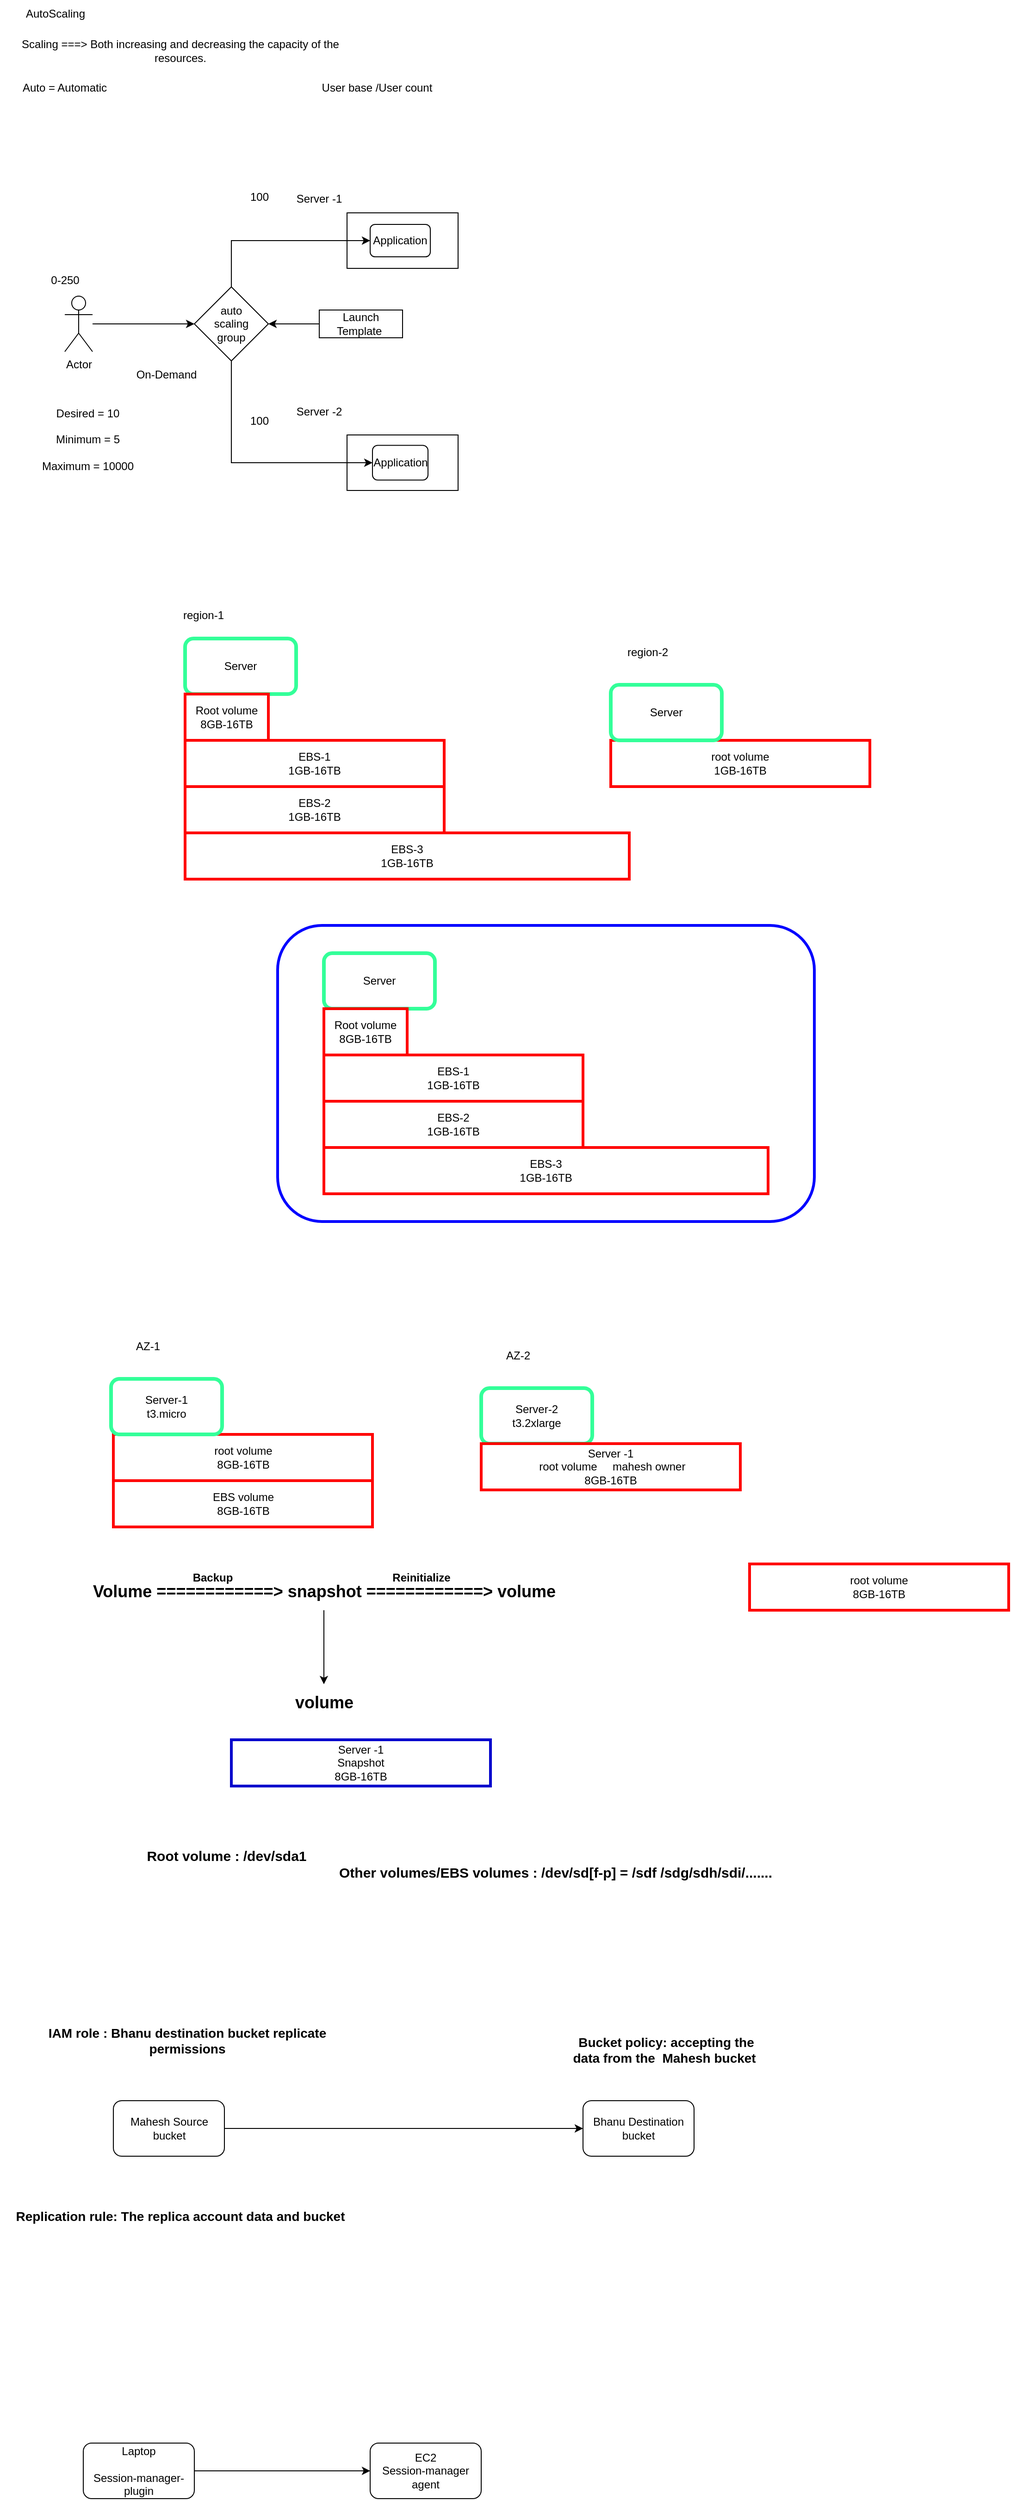 <mxfile version="27.2.0">
  <diagram name="Page-1" id="d4aT7nubEbVrwHwFpjQn">
    <mxGraphModel dx="786" dy="451" grid="1" gridSize="10" guides="1" tooltips="1" connect="1" arrows="1" fold="1" page="1" pageScale="1" pageWidth="850" pageHeight="1100" math="0" shadow="0">
      <root>
        <mxCell id="0" />
        <mxCell id="1" parent="0" />
        <mxCell id="b9tzwPDW-V83LM9B-FuH-2" value="AutoScaling" style="text;html=1;align=center;verticalAlign=middle;whiteSpace=wrap;rounded=0;" parent="1" vertex="1">
          <mxGeometry x="110" y="120" width="60" height="30" as="geometry" />
        </mxCell>
        <mxCell id="b9tzwPDW-V83LM9B-FuH-3" value="Scaling ===&amp;gt; Both increasing and decreasing the capacity of the resources." style="text;html=1;align=center;verticalAlign=middle;whiteSpace=wrap;rounded=0;" parent="1" vertex="1">
          <mxGeometry x="100" y="160" width="350" height="30" as="geometry" />
        </mxCell>
        <mxCell id="b9tzwPDW-V83LM9B-FuH-4" value="Auto = Automatic" style="text;html=1;align=center;verticalAlign=middle;whiteSpace=wrap;rounded=0;" parent="1" vertex="1">
          <mxGeometry x="90" y="200" width="120" height="30" as="geometry" />
        </mxCell>
        <mxCell id="b9tzwPDW-V83LM9B-FuH-5" value="User base /User count" style="text;html=1;align=center;verticalAlign=middle;whiteSpace=wrap;rounded=0;" parent="1" vertex="1">
          <mxGeometry x="425" y="200" width="125" height="30" as="geometry" />
        </mxCell>
        <mxCell id="b9tzwPDW-V83LM9B-FuH-6" value="" style="rounded=0;whiteSpace=wrap;html=1;" parent="1" vertex="1">
          <mxGeometry x="455" y="350" width="120" height="60" as="geometry" />
        </mxCell>
        <mxCell id="b9tzwPDW-V83LM9B-FuH-10" style="edgeStyle=orthogonalEdgeStyle;rounded=0;orthogonalLoop=1;jettySize=auto;html=1;entryX=0;entryY=0.5;entryDx=0;entryDy=0;" parent="1" source="b9tzwPDW-V83LM9B-FuH-7" target="b9tzwPDW-V83LM9B-FuH-8" edge="1">
          <mxGeometry relative="1" as="geometry">
            <Array as="points">
              <mxPoint x="330" y="380" />
            </Array>
          </mxGeometry>
        </mxCell>
        <mxCell id="b9tzwPDW-V83LM9B-FuH-23" style="edgeStyle=orthogonalEdgeStyle;rounded=0;orthogonalLoop=1;jettySize=auto;html=1;entryX=0;entryY=0.5;entryDx=0;entryDy=0;" parent="1" source="b9tzwPDW-V83LM9B-FuH-7" target="b9tzwPDW-V83LM9B-FuH-16" edge="1">
          <mxGeometry relative="1" as="geometry">
            <Array as="points">
              <mxPoint x="330" y="620" />
            </Array>
          </mxGeometry>
        </mxCell>
        <mxCell id="b9tzwPDW-V83LM9B-FuH-7" value="auto&lt;br&gt;scaling&lt;br&gt;group" style="rhombus;whiteSpace=wrap;html=1;" parent="1" vertex="1">
          <mxGeometry x="290" y="430" width="80" height="80" as="geometry" />
        </mxCell>
        <mxCell id="b9tzwPDW-V83LM9B-FuH-8" value="Application" style="rounded=1;whiteSpace=wrap;html=1;" parent="1" vertex="1">
          <mxGeometry x="480" y="362.5" width="65" height="35" as="geometry" />
        </mxCell>
        <mxCell id="b9tzwPDW-V83LM9B-FuH-11" style="edgeStyle=orthogonalEdgeStyle;rounded=0;orthogonalLoop=1;jettySize=auto;html=1;entryX=0;entryY=0.5;entryDx=0;entryDy=0;" parent="1" source="b9tzwPDW-V83LM9B-FuH-9" target="b9tzwPDW-V83LM9B-FuH-7" edge="1">
          <mxGeometry relative="1" as="geometry" />
        </mxCell>
        <mxCell id="b9tzwPDW-V83LM9B-FuH-9" value="Actor" style="shape=umlActor;verticalLabelPosition=bottom;verticalAlign=top;html=1;outlineConnect=0;" parent="1" vertex="1">
          <mxGeometry x="150" y="440" width="30" height="60" as="geometry" />
        </mxCell>
        <mxCell id="b9tzwPDW-V83LM9B-FuH-12" value="Server -1" style="text;html=1;align=center;verticalAlign=middle;whiteSpace=wrap;rounded=0;" parent="1" vertex="1">
          <mxGeometry x="395" y="320" width="60" height="30" as="geometry" />
        </mxCell>
        <mxCell id="b9tzwPDW-V83LM9B-FuH-13" value="0-250" style="text;html=1;align=center;verticalAlign=middle;resizable=0;points=[];autosize=1;strokeColor=none;fillColor=none;" parent="1" vertex="1">
          <mxGeometry x="125" y="408" width="50" height="30" as="geometry" />
        </mxCell>
        <mxCell id="b9tzwPDW-V83LM9B-FuH-14" value="100" style="text;html=1;align=center;verticalAlign=middle;resizable=0;points=[];autosize=1;strokeColor=none;fillColor=none;" parent="1" vertex="1">
          <mxGeometry x="340" y="318" width="40" height="30" as="geometry" />
        </mxCell>
        <mxCell id="b9tzwPDW-V83LM9B-FuH-15" value="" style="rounded=0;whiteSpace=wrap;html=1;fillColor=none;" parent="1" vertex="1">
          <mxGeometry x="455" y="590" width="120" height="60" as="geometry" />
        </mxCell>
        <mxCell id="b9tzwPDW-V83LM9B-FuH-16" value="Application" style="rounded=1;whiteSpace=wrap;html=1;" parent="1" vertex="1">
          <mxGeometry x="482.5" y="601.25" width="60" height="37.5" as="geometry" />
        </mxCell>
        <mxCell id="b9tzwPDW-V83LM9B-FuH-17" value="Server -2" style="text;html=1;align=center;verticalAlign=middle;whiteSpace=wrap;rounded=0;" parent="1" vertex="1">
          <mxGeometry x="395" y="550" width="60" height="30" as="geometry" />
        </mxCell>
        <mxCell id="b9tzwPDW-V83LM9B-FuH-22" style="edgeStyle=orthogonalEdgeStyle;rounded=0;orthogonalLoop=1;jettySize=auto;html=1;" parent="1" source="b9tzwPDW-V83LM9B-FuH-20" target="b9tzwPDW-V83LM9B-FuH-7" edge="1">
          <mxGeometry relative="1" as="geometry" />
        </mxCell>
        <mxCell id="b9tzwPDW-V83LM9B-FuH-20" value="Launch Template&amp;nbsp;" style="rounded=0;whiteSpace=wrap;html=1;" parent="1" vertex="1">
          <mxGeometry x="425" y="455" width="90" height="30" as="geometry" />
        </mxCell>
        <mxCell id="b9tzwPDW-V83LM9B-FuH-24" value="100" style="text;html=1;align=center;verticalAlign=middle;resizable=0;points=[];autosize=1;strokeColor=none;fillColor=none;" parent="1" vertex="1">
          <mxGeometry x="340" y="560" width="40" height="30" as="geometry" />
        </mxCell>
        <mxCell id="LNM66AUXAvEbmo2f6PA6-1" value="Desired = 10&lt;br&gt;&lt;br&gt;Minimum = 5&lt;br&gt;&lt;br&gt;Maximum = 10000" style="text;html=1;align=center;verticalAlign=middle;whiteSpace=wrap;rounded=0;" parent="1" vertex="1">
          <mxGeometry x="120" y="540" width="110" height="110" as="geometry" />
        </mxCell>
        <mxCell id="LNM66AUXAvEbmo2f6PA6-2" value="On-Demand" style="text;html=1;align=center;verticalAlign=middle;whiteSpace=wrap;rounded=0;" parent="1" vertex="1">
          <mxGeometry x="220" y="510" width="80" height="30" as="geometry" />
        </mxCell>
        <mxCell id="LNM66AUXAvEbmo2f6PA6-6" value="Server" style="rounded=1;whiteSpace=wrap;html=1;strokeColor=#33FF99;strokeWidth=4;" parent="1" vertex="1">
          <mxGeometry x="280" y="810" width="120" height="60" as="geometry" />
        </mxCell>
        <mxCell id="LNM66AUXAvEbmo2f6PA6-7" value="Root volume&lt;br&gt;8GB-16TB" style="rounded=0;whiteSpace=wrap;html=1;strokeColor=#FF0000;strokeWidth=3;" parent="1" vertex="1">
          <mxGeometry x="280" y="870" width="90" height="50" as="geometry" />
        </mxCell>
        <mxCell id="LNM66AUXAvEbmo2f6PA6-8" value="EBS-1&lt;br&gt;1GB-16TB" style="rounded=0;whiteSpace=wrap;html=1;strokeColor=#FF0000;strokeWidth=3;" parent="1" vertex="1">
          <mxGeometry x="280" y="920" width="280" height="50" as="geometry" />
        </mxCell>
        <mxCell id="LNM66AUXAvEbmo2f6PA6-9" value="EBS-2&lt;br&gt;1GB-16TB" style="rounded=0;whiteSpace=wrap;html=1;strokeColor=#FF0000;strokeWidth=3;" parent="1" vertex="1">
          <mxGeometry x="280" y="970" width="280" height="50" as="geometry" />
        </mxCell>
        <mxCell id="LNM66AUXAvEbmo2f6PA6-10" value="EBS-3&lt;br&gt;1GB-16TB" style="rounded=0;whiteSpace=wrap;html=1;strokeColor=#FF0000;strokeWidth=3;" parent="1" vertex="1">
          <mxGeometry x="280" y="1020" width="480" height="50" as="geometry" />
        </mxCell>
        <mxCell id="LNM66AUXAvEbmo2f6PA6-11" value="Server" style="rounded=1;whiteSpace=wrap;html=1;strokeColor=#33FF99;strokeWidth=4;" parent="1" vertex="1">
          <mxGeometry x="430" y="1150" width="120" height="60" as="geometry" />
        </mxCell>
        <mxCell id="LNM66AUXAvEbmo2f6PA6-12" value="Root volume&lt;br&gt;8GB-16TB" style="rounded=0;whiteSpace=wrap;html=1;strokeColor=#FF0000;strokeWidth=3;" parent="1" vertex="1">
          <mxGeometry x="430" y="1210" width="90" height="50" as="geometry" />
        </mxCell>
        <mxCell id="LNM66AUXAvEbmo2f6PA6-13" value="EBS-1&lt;br&gt;1GB-16TB" style="rounded=0;whiteSpace=wrap;html=1;strokeColor=#FF0000;strokeWidth=3;" parent="1" vertex="1">
          <mxGeometry x="430" y="1260" width="280" height="50" as="geometry" />
        </mxCell>
        <mxCell id="LNM66AUXAvEbmo2f6PA6-14" value="EBS-2&lt;br&gt;1GB-16TB" style="rounded=0;whiteSpace=wrap;html=1;strokeColor=#FF0000;strokeWidth=3;" parent="1" vertex="1">
          <mxGeometry x="430" y="1310" width="280" height="50" as="geometry" />
        </mxCell>
        <mxCell id="LNM66AUXAvEbmo2f6PA6-15" value="EBS-3&lt;br&gt;1GB-16TB" style="rounded=0;whiteSpace=wrap;html=1;strokeColor=#FF0000;strokeWidth=3;" parent="1" vertex="1">
          <mxGeometry x="430" y="1360" width="480" height="50" as="geometry" />
        </mxCell>
        <mxCell id="LNM66AUXAvEbmo2f6PA6-16" value="" style="rounded=1;whiteSpace=wrap;html=1;fillColor=none;strokeColor=#0000FF;strokeWidth=3;" parent="1" vertex="1">
          <mxGeometry x="380" y="1120" width="580" height="320" as="geometry" />
        </mxCell>
        <mxCell id="LNM66AUXAvEbmo2f6PA6-17" value="root volume&lt;br&gt;1GB-16TB" style="rounded=0;whiteSpace=wrap;html=1;strokeColor=#FF0000;strokeWidth=3;" parent="1" vertex="1">
          <mxGeometry x="740" y="920" width="280" height="50" as="geometry" />
        </mxCell>
        <mxCell id="LNM66AUXAvEbmo2f6PA6-18" value="Server" style="rounded=1;whiteSpace=wrap;html=1;strokeColor=#33FF99;strokeWidth=4;" parent="1" vertex="1">
          <mxGeometry x="740" y="860" width="120" height="60" as="geometry" />
        </mxCell>
        <mxCell id="LNM66AUXAvEbmo2f6PA6-19" value="region-1" style="text;html=1;align=center;verticalAlign=middle;whiteSpace=wrap;rounded=0;" parent="1" vertex="1">
          <mxGeometry x="270" y="770" width="60" height="30" as="geometry" />
        </mxCell>
        <mxCell id="LNM66AUXAvEbmo2f6PA6-20" value="region-2" style="text;html=1;align=center;verticalAlign=middle;whiteSpace=wrap;rounded=0;" parent="1" vertex="1">
          <mxGeometry x="750" y="810" width="60" height="30" as="geometry" />
        </mxCell>
        <mxCell id="LNM66AUXAvEbmo2f6PA6-22" value="root volume&lt;br&gt;8GB-16TB" style="rounded=0;whiteSpace=wrap;html=1;strokeColor=#FF0000;strokeWidth=3;" parent="1" vertex="1">
          <mxGeometry x="202.5" y="1670" width="280" height="50" as="geometry" />
        </mxCell>
        <mxCell id="LNM66AUXAvEbmo2f6PA6-23" value="Server-1&lt;br&gt;t3.micro" style="rounded=1;whiteSpace=wrap;html=1;strokeColor=#33FF99;strokeWidth=4;" parent="1" vertex="1">
          <mxGeometry x="200" y="1610" width="120" height="60" as="geometry" />
        </mxCell>
        <mxCell id="LNM66AUXAvEbmo2f6PA6-24" value="AZ-1" style="text;html=1;align=center;verticalAlign=middle;whiteSpace=wrap;rounded=0;" parent="1" vertex="1">
          <mxGeometry x="210" y="1560" width="60" height="30" as="geometry" />
        </mxCell>
        <mxCell id="LNM66AUXAvEbmo2f6PA6-25" value="root volume&lt;br&gt;8GB-16TB" style="rounded=0;whiteSpace=wrap;html=1;strokeColor=#FF0000;strokeWidth=3;" parent="1" vertex="1">
          <mxGeometry x="890" y="1810" width="280" height="50" as="geometry" />
        </mxCell>
        <mxCell id="LNM66AUXAvEbmo2f6PA6-26" value="Server-2&lt;br&gt;t3.2xlarge" style="rounded=1;whiteSpace=wrap;html=1;strokeColor=#33FF99;strokeWidth=4;" parent="1" vertex="1">
          <mxGeometry x="600" y="1620" width="120" height="60" as="geometry" />
        </mxCell>
        <mxCell id="LNM66AUXAvEbmo2f6PA6-27" value="AZ-2" style="text;html=1;align=center;verticalAlign=middle;whiteSpace=wrap;rounded=0;" parent="1" vertex="1">
          <mxGeometry x="610" y="1570" width="60" height="30" as="geometry" />
        </mxCell>
        <mxCell id="LNM66AUXAvEbmo2f6PA6-28" value="Server -1 &lt;br&gt;Snapshot&lt;br&gt;8GB-16TB" style="rounded=0;whiteSpace=wrap;html=1;strokeColor=#0000CC;strokeWidth=3;" parent="1" vertex="1">
          <mxGeometry x="330" y="2000" width="280" height="50" as="geometry" />
        </mxCell>
        <mxCell id="LNM66AUXAvEbmo2f6PA6-34" value="" style="edgeStyle=orthogonalEdgeStyle;rounded=0;orthogonalLoop=1;jettySize=auto;html=1;" parent="1" source="LNM66AUXAvEbmo2f6PA6-30" target="LNM66AUXAvEbmo2f6PA6-33" edge="1">
          <mxGeometry relative="1" as="geometry" />
        </mxCell>
        <mxCell id="LNM66AUXAvEbmo2f6PA6-30" value="&lt;b&gt;&lt;font style=&quot;font-size: 18px;&quot;&gt;Volume ============&amp;gt; snapshot ============&amp;gt; volume&lt;/font&gt;&lt;/b&gt;" style="text;html=1;align=center;verticalAlign=middle;resizable=0;points=[];autosize=1;strokeColor=none;fillColor=none;" parent="1" vertex="1">
          <mxGeometry x="170" y="1820" width="520" height="40" as="geometry" />
        </mxCell>
        <mxCell id="LNM66AUXAvEbmo2f6PA6-31" value="&lt;b&gt;Backup&lt;/b&gt;" style="text;html=1;align=center;verticalAlign=middle;whiteSpace=wrap;rounded=0;" parent="1" vertex="1">
          <mxGeometry x="280" y="1810" width="60" height="30" as="geometry" />
        </mxCell>
        <mxCell id="LNM66AUXAvEbmo2f6PA6-32" value="&lt;b&gt;Reinitialize&lt;/b&gt;" style="text;html=1;align=center;verticalAlign=middle;resizable=0;points=[];autosize=1;strokeColor=none;fillColor=none;" parent="1" vertex="1">
          <mxGeometry x="490" y="1810" width="90" height="30" as="geometry" />
        </mxCell>
        <mxCell id="LNM66AUXAvEbmo2f6PA6-33" value="&lt;b&gt;&lt;font style=&quot;font-size: 18px;&quot;&gt;volume&lt;/font&gt;&lt;/b&gt;" style="text;html=1;align=center;verticalAlign=middle;resizable=0;points=[];autosize=1;strokeColor=none;fillColor=none;" parent="1" vertex="1">
          <mxGeometry x="385" y="1940" width="90" height="40" as="geometry" />
        </mxCell>
        <mxCell id="LNM66AUXAvEbmo2f6PA6-35" value="Server -1 &lt;br&gt;&amp;nbsp;root volume&amp;nbsp; &amp;nbsp; &amp;nbsp;mahesh owner&lt;br&gt;8GB-16TB" style="rounded=0;whiteSpace=wrap;html=1;strokeColor=#FF0000;strokeWidth=3;" parent="1" vertex="1">
          <mxGeometry x="600" y="1680" width="280" height="50" as="geometry" />
        </mxCell>
        <mxCell id="LNM66AUXAvEbmo2f6PA6-36" value="&lt;b&gt;&lt;font style=&quot;font-size: 15px;&quot;&gt;Root volume : /dev/sda1&lt;/font&gt;&lt;/b&gt;" style="text;html=1;align=center;verticalAlign=middle;whiteSpace=wrap;rounded=0;" parent="1" vertex="1">
          <mxGeometry x="230" y="2110" width="190" height="30" as="geometry" />
        </mxCell>
        <mxCell id="LNM66AUXAvEbmo2f6PA6-37" value="&lt;b&gt;&lt;font style=&quot;font-size: 15px;&quot;&gt;Other volumes/EBS volumes : /dev/sd[f-p] = /sdf /sdg/sdh/sdi/.......&lt;/font&gt;&lt;/b&gt;" style="text;html=1;align=center;verticalAlign=middle;resizable=0;points=[];autosize=1;strokeColor=none;fillColor=none;" parent="1" vertex="1">
          <mxGeometry x="435" y="2128" width="490" height="30" as="geometry" />
        </mxCell>
        <mxCell id="LNM66AUXAvEbmo2f6PA6-40" value="EBS volume&lt;br&gt;8GB-16TB" style="rounded=0;whiteSpace=wrap;html=1;strokeColor=#FF0000;strokeWidth=3;" parent="1" vertex="1">
          <mxGeometry x="202.5" y="1720" width="280" height="50" as="geometry" />
        </mxCell>
        <mxCell id="LNM66AUXAvEbmo2f6PA6-43" style="edgeStyle=orthogonalEdgeStyle;rounded=0;orthogonalLoop=1;jettySize=auto;html=1;" parent="1" source="LNM66AUXAvEbmo2f6PA6-41" target="LNM66AUXAvEbmo2f6PA6-42" edge="1">
          <mxGeometry relative="1" as="geometry" />
        </mxCell>
        <mxCell id="LNM66AUXAvEbmo2f6PA6-41" value="Mahesh Source bucket" style="rounded=1;whiteSpace=wrap;html=1;" parent="1" vertex="1">
          <mxGeometry x="202.5" y="2390" width="120" height="60" as="geometry" />
        </mxCell>
        <mxCell id="LNM66AUXAvEbmo2f6PA6-42" value="Bhanu Destination bucket" style="rounded=1;whiteSpace=wrap;html=1;" parent="1" vertex="1">
          <mxGeometry x="710" y="2390" width="120" height="60" as="geometry" />
        </mxCell>
        <mxCell id="LNM66AUXAvEbmo2f6PA6-45" value="&lt;b&gt;&lt;font style=&quot;font-size: 14px;&quot;&gt;Replication rule: The replica account data and bucket&lt;/font&gt;&lt;/b&gt;" style="text;html=1;align=center;verticalAlign=middle;whiteSpace=wrap;rounded=0;" parent="1" vertex="1">
          <mxGeometry x="80" y="2500" width="390" height="30" as="geometry" />
        </mxCell>
        <mxCell id="LNM66AUXAvEbmo2f6PA6-46" value="&lt;b&gt;&lt;font style=&quot;font-size: 14px;&quot;&gt;IAM role : Bhanu destination bucket replicate permissions&lt;/font&gt;&lt;/b&gt;" style="text;html=1;align=center;verticalAlign=middle;whiteSpace=wrap;rounded=0;" parent="1" vertex="1">
          <mxGeometry x="100" y="2310" width="365" height="30" as="geometry" />
        </mxCell>
        <mxCell id="LNM66AUXAvEbmo2f6PA6-47" value="&lt;b&gt;&lt;font style=&quot;font-size: 14px;&quot;&gt;Bucket policy: accepting the data from the&amp;nbsp; Mahesh bucket&amp;nbsp;&lt;/font&gt;&lt;/b&gt;" style="text;html=1;align=center;verticalAlign=middle;whiteSpace=wrap;rounded=0;" parent="1" vertex="1">
          <mxGeometry x="690" y="2320" width="220" height="30" as="geometry" />
        </mxCell>
        <mxCell id="lrXHs122bwlYCP1OeG4_-1" value="EC2&lt;br&gt;Session-manager agent" style="rounded=1;whiteSpace=wrap;html=1;" parent="1" vertex="1">
          <mxGeometry x="480" y="2760" width="120" height="60" as="geometry" />
        </mxCell>
        <mxCell id="lrXHs122bwlYCP1OeG4_-3" style="edgeStyle=orthogonalEdgeStyle;rounded=0;orthogonalLoop=1;jettySize=auto;html=1;" parent="1" source="lrXHs122bwlYCP1OeG4_-2" target="lrXHs122bwlYCP1OeG4_-1" edge="1">
          <mxGeometry relative="1" as="geometry" />
        </mxCell>
        <mxCell id="lrXHs122bwlYCP1OeG4_-2" value="Laptop&lt;br&gt;&lt;br&gt;Session-manager-plugin" style="rounded=1;whiteSpace=wrap;html=1;" parent="1" vertex="1">
          <mxGeometry x="170" y="2760" width="120" height="60" as="geometry" />
        </mxCell>
      </root>
    </mxGraphModel>
  </diagram>
</mxfile>
